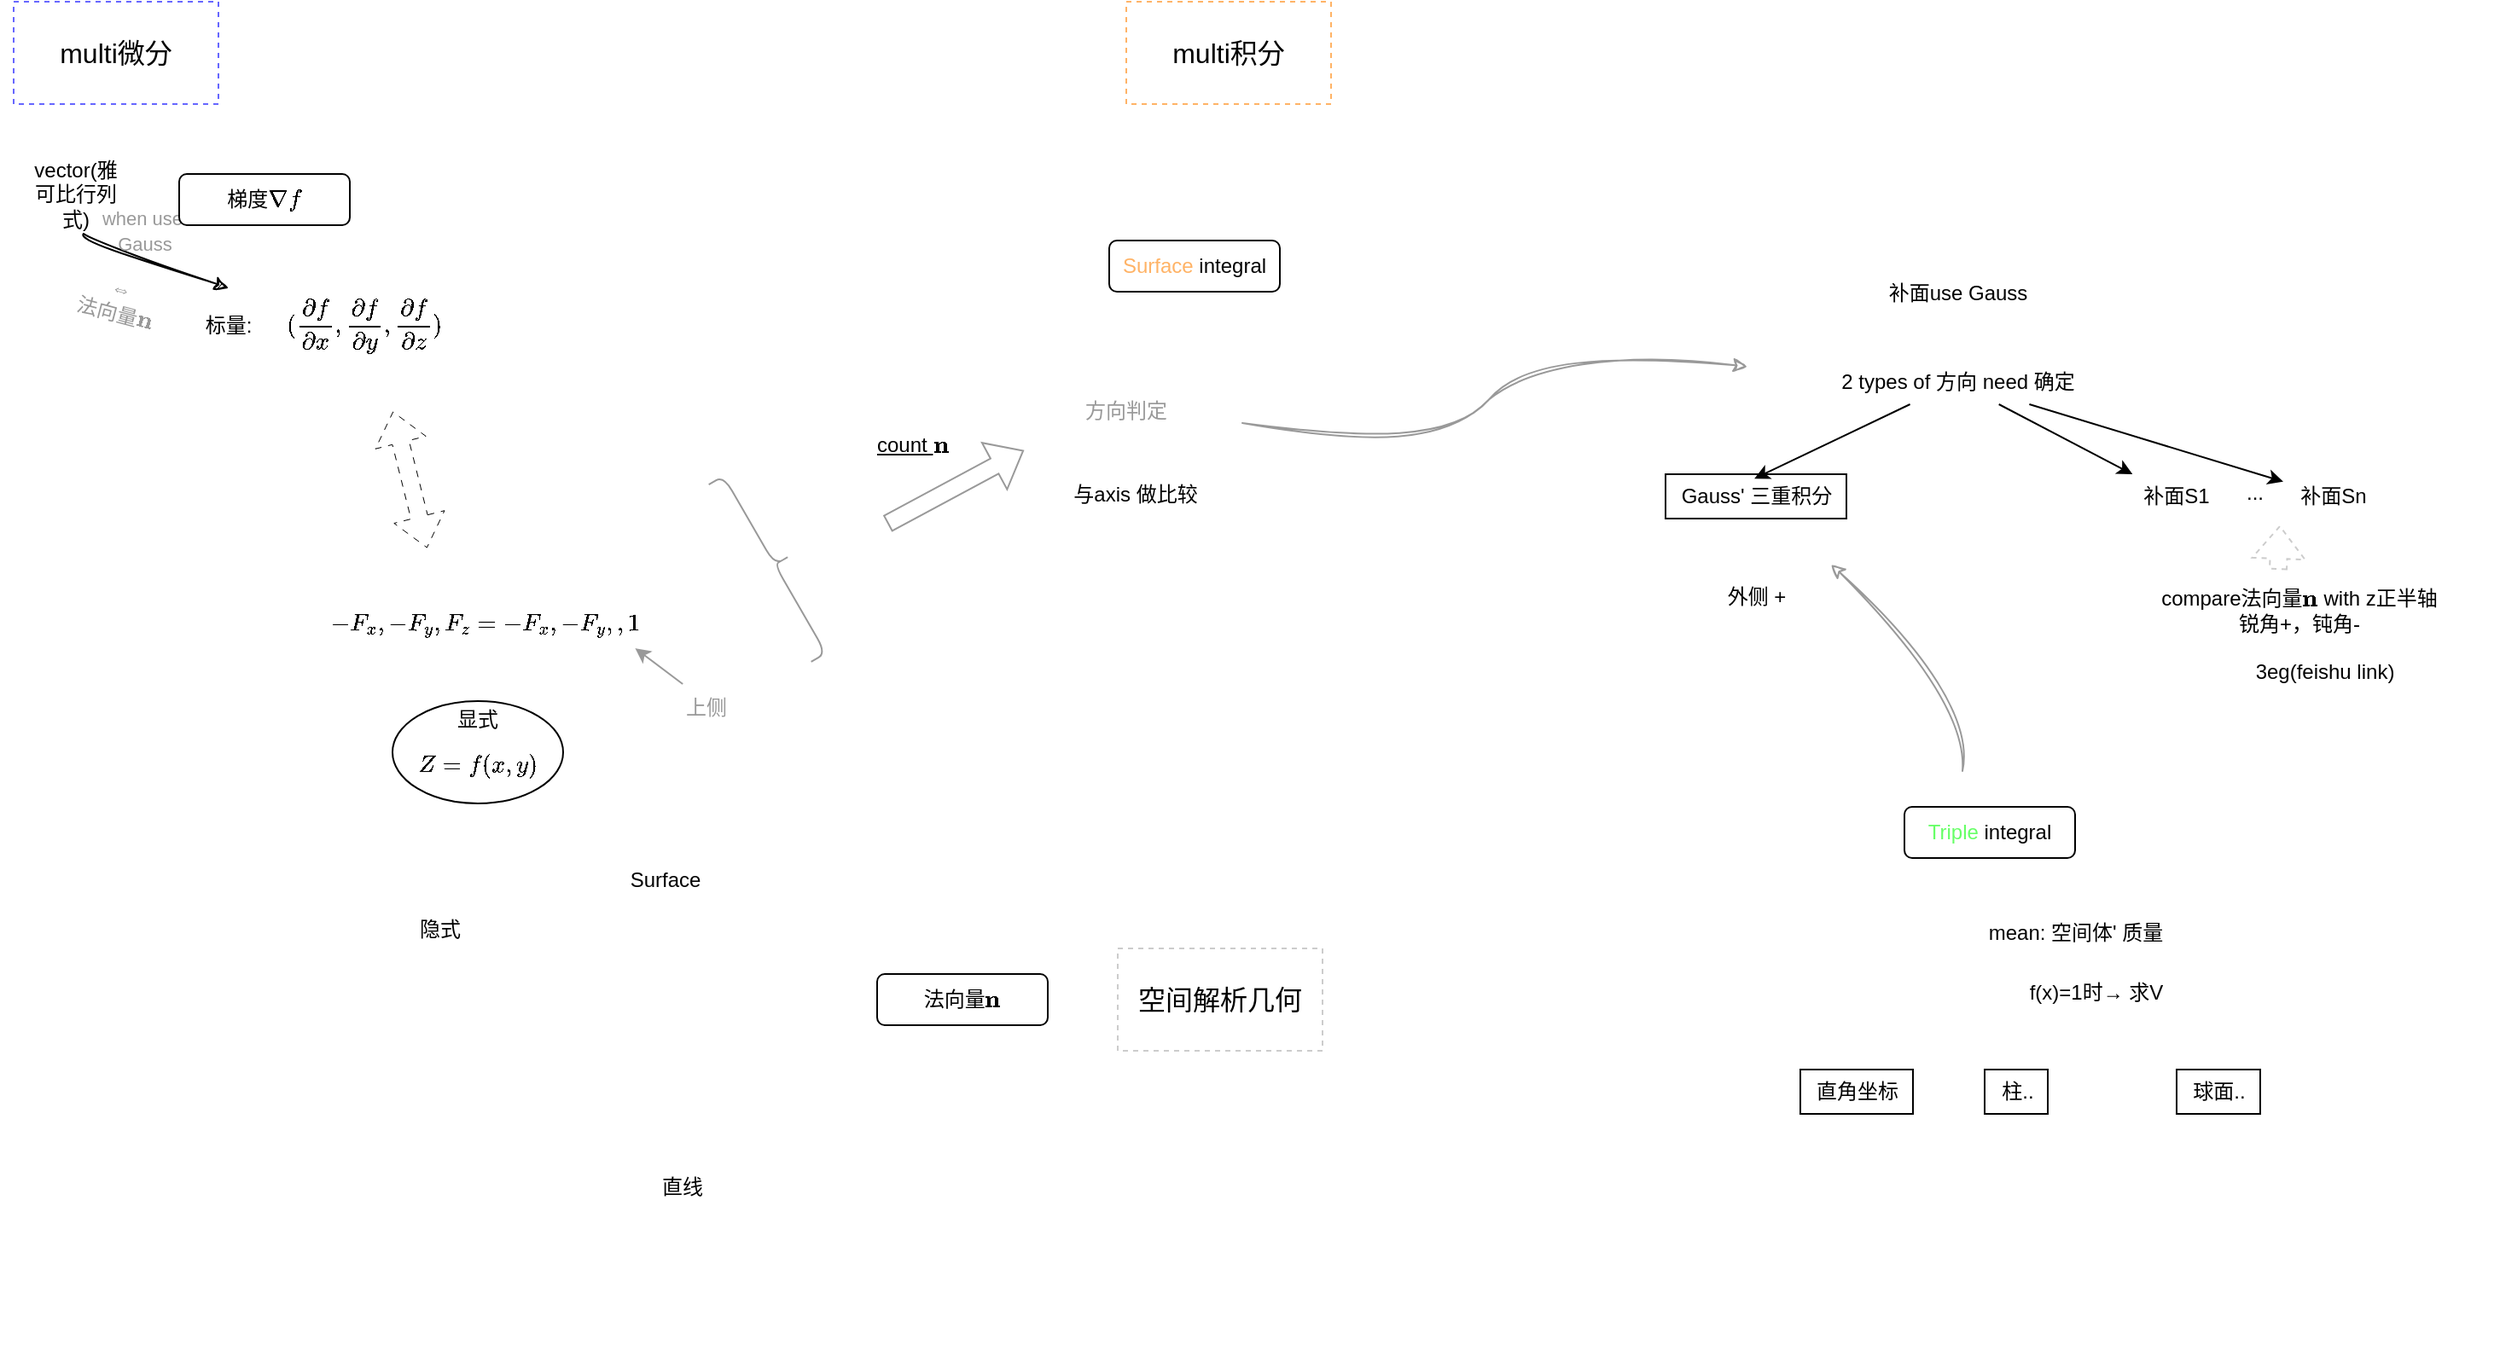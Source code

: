 <mxfile version="27.1.6" pages="4">
  <diagram name="第二类Surface integral" id="_FsjZId1IItgky6wcJSt">
    <mxGraphModel dx="928" dy="630" grid="0" gridSize="10" guides="1" tooltips="1" connect="1" arrows="1" fold="1" page="1" pageScale="1" pageWidth="5866" pageHeight="7866" math="1" shadow="0">
      <root>
        <mxCell id="0" />
        <mxCell id="1" parent="0" />
        <mxCell id="UpazrJVpiqtKpTAvuoWl-1" value="multi微分" style="rounded=0;whiteSpace=wrap;html=1;fontSize=16;dashed=1;strokeColor=#6666FF;" parent="1" vertex="1">
          <mxGeometry x="143" y="139" width="120" height="60" as="geometry" />
        </mxCell>
        <mxCell id="UpazrJVpiqtKpTAvuoWl-2" value="multi积分" style="rounded=0;whiteSpace=wrap;html=1;fontSize=16;dashed=1;strokeColor=#FFB366;" parent="1" vertex="1">
          <mxGeometry x="795" y="139" width="120" height="60" as="geometry" />
        </mxCell>
        <mxCell id="UpazrJVpiqtKpTAvuoWl-3" value="空间解析几何" style="rounded=0;whiteSpace=wrap;html=1;fontSize=16;dashed=1;strokeColor=#CCCCCC;" parent="1" vertex="1">
          <mxGeometry x="790" y="694" width="120" height="60" as="geometry" />
        </mxCell>
        <mxCell id="UpazrJVpiqtKpTAvuoWl-6" value="法向量\(\mathbf n\)" style="rounded=1;whiteSpace=wrap;html=1;" parent="1" vertex="1">
          <mxGeometry x="649" y="709" width="100" height="30" as="geometry" />
        </mxCell>
        <mxCell id="UpazrJVpiqtKpTAvuoWl-8" value="&lt;font style=&quot;color: rgb(255, 179, 102);&quot;&gt;Surface &lt;/font&gt;integral" style="rounded=1;whiteSpace=wrap;html=1;" parent="1" vertex="1">
          <mxGeometry x="785" y="279" width="100" height="30" as="geometry" />
        </mxCell>
        <mxCell id="UpazrJVpiqtKpTAvuoWl-9" value="方向判定" style="rounded=0;whiteSpace=wrap;html=1;strokeColor=none;fontColor=#999999;" parent="1" vertex="1">
          <mxGeometry x="735" y="349" width="120" height="60" as="geometry" />
        </mxCell>
        <mxCell id="UpazrJVpiqtKpTAvuoWl-22" value="" style="shape=flexArrow;endArrow=classic;startArrow=classic;html=1;rounded=0;fontColor=#999999;dashed=1;dashPattern=8 8;strokeWidth=0.5;" parent="1" edge="1">
          <mxGeometry width="100" height="100" relative="1" as="geometry">
            <mxPoint x="385" y="459" as="sourcePoint" />
            <mxPoint x="365" y="379" as="targetPoint" />
            <Array as="points" />
          </mxGeometry>
        </mxCell>
        <mxCell id="UpazrJVpiqtKpTAvuoWl-27" value="" style="group;collapsible=1;" parent="1" vertex="1" connectable="0">
          <mxGeometry x="135" y="228" width="274" height="134" as="geometry">
            <mxRectangle x="135" y="228" width="50" height="44" as="alternateBounds" />
          </mxGeometry>
        </mxCell>
        <mxCell id="UpazrJVpiqtKpTAvuoWl-7" value="$$(\frac{\partial f}{\partial x},\frac{\partial f}{\partial y},\frac{\partial f}{\partial z})$$" style="rounded=0;whiteSpace=wrap;html=1;strokeColor=none;" parent="UpazrJVpiqtKpTAvuoWl-27" vertex="1">
          <mxGeometry x="154" y="71" width="120" height="60" as="geometry" />
        </mxCell>
        <mxCell id="UpazrJVpiqtKpTAvuoWl-24" value="标量:" style="rounded=0;whiteSpace=wrap;html=1;strokeColor=none;" parent="UpazrJVpiqtKpTAvuoWl-27" vertex="1">
          <mxGeometry x="105" y="79" width="58" height="44" as="geometry" />
        </mxCell>
        <mxCell id="UpazrJVpiqtKpTAvuoWl-26" value="vector(雅可比行列式)" style="rounded=0;whiteSpace=wrap;html=1;strokeColor=none;" parent="UpazrJVpiqtKpTAvuoWl-27" vertex="1">
          <mxGeometry x="17" y="3" width="55" height="42" as="geometry" />
        </mxCell>
        <mxCell id="3-S6T4E1Im44KUQnPD40-1" value="" style="curved=1;endArrow=classic;html=1;rounded=0;sketch=1;curveFitting=1;jiggle=2;entryX=0.5;entryY=0;entryDx=0;entryDy=0;" parent="UpazrJVpiqtKpTAvuoWl-27" target="UpazrJVpiqtKpTAvuoWl-24" edge="1">
          <mxGeometry width="50" height="50" relative="1" as="geometry">
            <mxPoint x="49" y="47" as="sourcePoint" />
            <mxPoint x="105" y="29" as="targetPoint" />
          </mxGeometry>
        </mxCell>
        <mxCell id="3-S6T4E1Im44KUQnPD40-2" value="&lt;font style=&quot;color: rgb(153, 153, 153); font-size: 11px;&quot;&gt;when use&lt;/font&gt;&lt;div&gt;&lt;font style=&quot;color: rgb(153, 153, 153); font-size: 11px;&quot;&gt;&amp;nbsp;Gauss&lt;/font&gt;&lt;/div&gt;" style="text;html=1;align=center;verticalAlign=middle;resizable=0;points=[];autosize=1;strokeColor=none;fillColor=none;" parent="UpazrJVpiqtKpTAvuoWl-27" vertex="1">
          <mxGeometry x="50" y="24" width="65" height="41" as="geometry" />
        </mxCell>
        <mxCell id="3-S6T4E1Im44KUQnPD40-3" value="&lt;font style=&quot;color: rgb(153, 153, 153);&quot;&gt;⇔&lt;/font&gt;&lt;div&gt;&lt;font style=&quot;color: rgb(153, 153, 153);&quot;&gt;法向量\(\mathbf n\)&lt;/font&gt;&lt;/div&gt;" style="text;html=1;align=center;verticalAlign=middle;resizable=0;points=[];autosize=1;strokeColor=none;fillColor=none;rotation=15;" parent="UpazrJVpiqtKpTAvuoWl-27" vertex="1">
          <mxGeometry x="9" y="65" width="119" height="41" as="geometry" />
        </mxCell>
        <mxCell id="UpazrJVpiqtKpTAvuoWl-5" value="梯度\(\nabla f\)" style="rounded=1;whiteSpace=wrap;html=1;" parent="1" vertex="1">
          <mxGeometry x="240" y="240" width="100" height="30" as="geometry" />
        </mxCell>
        <mxCell id="UpazrJVpiqtKpTAvuoWl-28" value="" style="group;collapsible=1;" parent="1" vertex="1" connectable="0">
          <mxGeometry x="310" y="489" width="291" height="440" as="geometry">
            <mxRectangle x="310" y="489" width="50" height="44" as="alternateBounds" />
          </mxGeometry>
        </mxCell>
        <mxCell id="UpazrJVpiqtKpTAvuoWl-10" value="Surface" style="rounded=0;whiteSpace=wrap;html=1;strokeColor=none;" parent="UpazrJVpiqtKpTAvuoWl-28" vertex="1">
          <mxGeometry x="155" y="150" width="120" height="30" as="geometry" />
        </mxCell>
        <mxCell id="UpazrJVpiqtKpTAvuoWl-11" value="直线" style="rounded=0;whiteSpace=wrap;html=1;strokeColor=none;" parent="UpazrJVpiqtKpTAvuoWl-28" vertex="1">
          <mxGeometry x="165" y="330" width="120" height="30" as="geometry" />
        </mxCell>
        <mxCell id="UpazrJVpiqtKpTAvuoWl-15" value="显式$$Z=f(x,y)$$" style="ellipse;whiteSpace=wrap;html=1;" parent="UpazrJVpiqtKpTAvuoWl-28" vertex="1">
          <mxGeometry x="55" y="60" width="100" height="60" as="geometry" />
        </mxCell>
        <mxCell id="UpazrJVpiqtKpTAvuoWl-18" value="$$-F_x,-F_y,F_z=-F_x,-F_y,,1$$" style="rounded=0;whiteSpace=wrap;html=1;strokeColor=none;" parent="UpazrJVpiqtKpTAvuoWl-28" vertex="1">
          <mxGeometry x="15" width="190" height="30" as="geometry" />
        </mxCell>
        <mxCell id="UpazrJVpiqtKpTAvuoWl-20" style="rounded=0;orthogonalLoop=1;jettySize=auto;html=1;entryX=0.959;entryY=0.967;entryDx=0;entryDy=0;entryPerimeter=0;strokeColor=#999999;" parent="UpazrJVpiqtKpTAvuoWl-28" source="UpazrJVpiqtKpTAvuoWl-19" target="UpazrJVpiqtKpTAvuoWl-18" edge="1">
          <mxGeometry relative="1" as="geometry">
            <mxPoint x="205" y="30" as="targetPoint" />
          </mxGeometry>
        </mxCell>
        <mxCell id="UpazrJVpiqtKpTAvuoWl-19" value="上侧" style="text;whiteSpace=wrap;html=1;fontColor=#999999;" parent="UpazrJVpiqtKpTAvuoWl-28" vertex="1">
          <mxGeometry x="225" y="50" width="40" height="30" as="geometry" />
        </mxCell>
        <mxCell id="UpazrJVpiqtKpTAvuoWl-29" value="" style="group;collapsible=1;" parent="UpazrJVpiqtKpTAvuoWl-28" vertex="1" connectable="0" collapsed="1">
          <mxGeometry x="165" y="370" width="50" height="44" as="geometry">
            <mxRectangle x="165" y="370" width="126" height="70" as="alternateBounds" />
          </mxGeometry>
        </mxCell>
        <mxCell id="UpazrJVpiqtKpTAvuoWl-12" value="$$Ax+By+Cz+D=0$$" style="rounded=0;whiteSpace=wrap;html=1;strokeColor=none;" parent="UpazrJVpiqtKpTAvuoWl-29" vertex="1">
          <mxGeometry x="-5" y="42" width="131" height="26" as="geometry" />
        </mxCell>
        <mxCell id="UpazrJVpiqtKpTAvuoWl-13" value="$$(A,B,C)$$" style="rounded=0;whiteSpace=wrap;html=1;strokeColor=none;" parent="UpazrJVpiqtKpTAvuoWl-29" vertex="1">
          <mxGeometry x="18" y="2" width="84" height="26" as="geometry" />
        </mxCell>
        <mxCell id="UpazrJVpiqtKpTAvuoWl-30" value="" style="group;collapsible=1;" parent="UpazrJVpiqtKpTAvuoWl-28" vertex="1" connectable="0" collapsed="1">
          <mxGeometry y="210" width="50" height="44" as="geometry">
            <mxRectangle y="210" width="190" height="70" as="alternateBounds" />
          </mxGeometry>
        </mxCell>
        <mxCell id="UpazrJVpiqtKpTAvuoWl-16" value="$$f(x,y,z)=0$$" style="ellipse;whiteSpace=wrap;html=1;strokeColor=none;" parent="UpazrJVpiqtKpTAvuoWl-30" vertex="1">
          <mxGeometry x="35" width="120" height="30" as="geometry" />
        </mxCell>
        <mxCell id="UpazrJVpiqtKpTAvuoWl-23" value="\(\nabla F=(\frac{\partial F}{\partial x},\frac{\partial F}{\partial y},\frac{\partial F}{\partial z})\)" style="rounded=0;whiteSpace=wrap;html=1;strokeColor=none;" parent="UpazrJVpiqtKpTAvuoWl-30" vertex="1">
          <mxGeometry y="40" width="190" height="30" as="geometry" />
        </mxCell>
        <mxCell id="UpazrJVpiqtKpTAvuoWl-31" value="隐式" style="text;whiteSpace=wrap;html=1;" parent="UpazrJVpiqtKpTAvuoWl-28" vertex="1">
          <mxGeometry x="69" y="180" width="52" height="36" as="geometry" />
        </mxCell>
        <mxCell id="UpazrJVpiqtKpTAvuoWl-33" value="" style="shape=flexArrow;endArrow=classic;html=1;rounded=0;strokeColor=#999999;" parent="1" edge="1">
          <mxGeometry width="50" height="50" relative="1" as="geometry">
            <mxPoint x="655" y="445" as="sourcePoint" />
            <mxPoint x="735" y="402" as="targetPoint" />
          </mxGeometry>
        </mxCell>
        <mxCell id="UpazrJVpiqtKpTAvuoWl-35" value="" style="shape=curlyBracket;whiteSpace=wrap;html=1;rounded=1;flipH=1;labelPosition=right;verticalLabelPosition=middle;align=left;verticalAlign=middle;rotation=-30;strokeColor=#999999;" parent="1" vertex="1">
          <mxGeometry x="579" y="409" width="20" height="120" as="geometry" />
        </mxCell>
        <mxCell id="UpazrJVpiqtKpTAvuoWl-36" value="count \(\mathbf n\)" style="text;whiteSpace=wrap;html=1;fontStyle=4" parent="1" vertex="1">
          <mxGeometry x="647" y="385" width="52" height="36" as="geometry" />
        </mxCell>
        <mxCell id="VAmmxpWrtjMy3Bp--fu1-1" value="补面use Gauss" style="text;html=1;align=center;verticalAlign=middle;resizable=0;points=[];autosize=1;strokeColor=none;fillColor=none;" parent="1" vertex="1">
          <mxGeometry x="1232" y="297" width="99" height="26" as="geometry" />
        </mxCell>
        <mxCell id="VAmmxpWrtjMy3Bp--fu1-7" style="rounded=0;orthogonalLoop=1;jettySize=auto;html=1;" parent="1" source="VAmmxpWrtjMy3Bp--fu1-2" target="VAmmxpWrtjMy3Bp--fu1-4" edge="1">
          <mxGeometry relative="1" as="geometry" />
        </mxCell>
        <mxCell id="VAmmxpWrtjMy3Bp--fu1-10" style="rounded=0;orthogonalLoop=1;jettySize=auto;html=1;" parent="1" source="VAmmxpWrtjMy3Bp--fu1-2" target="VAmmxpWrtjMy3Bp--fu1-9" edge="1">
          <mxGeometry relative="1" as="geometry" />
        </mxCell>
        <mxCell id="VAmmxpWrtjMy3Bp--fu1-2" value="2 types of 方向 need 确定" style="text;html=1;align=center;verticalAlign=middle;resizable=0;points=[];autosize=1;strokeColor=none;fillColor=none;" parent="1" vertex="1">
          <mxGeometry x="1204" y="349" width="155" height="26" as="geometry" />
        </mxCell>
        <mxCell id="VAmmxpWrtjMy3Bp--fu1-3" value="Gauss&#39; 三重积分" style="text;html=1;align=center;verticalAlign=middle;resizable=0;points=[];autosize=1;strokeColor=default;fillColor=none;" parent="1" vertex="1">
          <mxGeometry x="1111" y="416" width="106" height="26" as="geometry" />
        </mxCell>
        <mxCell id="VAmmxpWrtjMy3Bp--fu1-4" value="补面S1" style="text;html=1;align=center;verticalAlign=middle;resizable=0;points=[];autosize=1;strokeColor=none;fillColor=none;" parent="1" vertex="1">
          <mxGeometry x="1381" y="416" width="57" height="26" as="geometry" />
        </mxCell>
        <mxCell id="VAmmxpWrtjMy3Bp--fu1-5" value="外侧 +" style="text;html=1;align=center;verticalAlign=middle;resizable=0;points=[];autosize=1;strokeColor=none;fillColor=none;" parent="1" vertex="1">
          <mxGeometry x="1138" y="475" width="52" height="26" as="geometry" />
        </mxCell>
        <mxCell id="VAmmxpWrtjMy3Bp--fu1-6" style="rounded=0;orthogonalLoop=1;jettySize=auto;html=1;entryX=0.491;entryY=0.1;entryDx=0;entryDy=0;entryPerimeter=0;" parent="1" source="VAmmxpWrtjMy3Bp--fu1-2" target="VAmmxpWrtjMy3Bp--fu1-3" edge="1">
          <mxGeometry relative="1" as="geometry" />
        </mxCell>
        <mxCell id="VAmmxpWrtjMy3Bp--fu1-8" value="..." style="text;html=1;align=center;verticalAlign=middle;resizable=0;points=[];autosize=1;strokeColor=none;fillColor=none;" parent="1" vertex="1">
          <mxGeometry x="1442" y="414" width="28" height="26" as="geometry" />
        </mxCell>
        <mxCell id="VAmmxpWrtjMy3Bp--fu1-9" value="补面Sn" style="text;html=1;align=center;verticalAlign=middle;resizable=0;points=[];autosize=1;strokeColor=none;fillColor=none;" parent="1" vertex="1">
          <mxGeometry x="1473" y="416" width="57" height="26" as="geometry" />
        </mxCell>
        <mxCell id="VAmmxpWrtjMy3Bp--fu1-12" value="compare法向量\(\mathbf n\) with z正半轴&lt;div&gt;锐角+，钝角-&lt;/div&gt;" style="text;html=1;align=center;verticalAlign=middle;resizable=0;points=[];autosize=1;strokeColor=none;fillColor=none;" parent="1" vertex="1">
          <mxGeometry x="1364" y="475" width="235" height="41" as="geometry" />
        </mxCell>
        <mxCell id="VAmmxpWrtjMy3Bp--fu1-14" value="" style="shape=flexArrow;endArrow=classic;html=1;rounded=0;dashed=1;strokeColor=#CCCCCC;" parent="1" edge="1">
          <mxGeometry width="50" height="50" relative="1" as="geometry">
            <mxPoint x="1470" y="472" as="sourcePoint" />
            <mxPoint x="1471" y="446" as="targetPoint" />
          </mxGeometry>
        </mxCell>
        <mxCell id="VAmmxpWrtjMy3Bp--fu1-15" value="3eg(feishu link)" style="text;html=1;align=center;verticalAlign=middle;resizable=0;points=[];autosize=1;strokeColor=none;fillColor=none;" parent="1" vertex="1">
          <mxGeometry x="1447" y="519" width="99" height="26" as="geometry" />
        </mxCell>
        <mxCell id="VAmmxpWrtjMy3Bp--fu1-16" value="" style="curved=1;endArrow=none;html=1;rounded=0;startArrow=classic;startFill=0;sketch=1;curveFitting=1;jiggle=2;strokeColor=#999999;" parent="1" edge="1">
          <mxGeometry width="50" height="50" relative="1" as="geometry">
            <mxPoint x="1159" y="353" as="sourcePoint" />
            <mxPoint x="863" y="386" as="targetPoint" />
            <Array as="points">
              <mxPoint x="1042" y="339" />
              <mxPoint x="973" y="405.5" />
            </Array>
          </mxGeometry>
        </mxCell>
        <mxCell id="VAmmxpWrtjMy3Bp--fu1-17" value="与axis 做比较" style="text;html=1;align=center;verticalAlign=middle;resizable=0;points=[];autosize=1;strokeColor=none;fillColor=none;" parent="1" vertex="1">
          <mxGeometry x="754" y="415" width="91" height="26" as="geometry" />
        </mxCell>
        <mxCell id="s9biQ23Cp5i9yznljj8n-2" value="&lt;font style=&quot;color: rgb(102, 255, 102);&quot;&gt;Triple&lt;/font&gt;&lt;font style=&quot;color: rgb(255, 179, 102);&quot;&gt;&amp;nbsp;&lt;/font&gt;integral" style="rounded=1;whiteSpace=wrap;html=1;" parent="1" vertex="1">
          <mxGeometry x="1251" y="611" width="100" height="30" as="geometry" />
        </mxCell>
        <mxCell id="s9biQ23Cp5i9yznljj8n-3" value="" style="curved=1;endArrow=none;html=1;rounded=0;startArrow=classic;startFill=0;sketch=1;curveFitting=1;jiggle=2;strokeColor=#999999;" parent="1" edge="1">
          <mxGeometry width="50" height="50" relative="1" as="geometry">
            <mxPoint x="1208" y="469" as="sourcePoint" />
            <mxPoint x="1285" y="590" as="targetPoint" />
            <Array as="points">
              <mxPoint x="1291" y="542" />
            </Array>
          </mxGeometry>
        </mxCell>
        <mxCell id="s9biQ23Cp5i9yznljj8n-4" value="mean: 空间体&#39; 质量" style="text;html=1;align=center;verticalAlign=middle;resizable=0;points=[];autosize=1;strokeColor=none;fillColor=none;" parent="1" vertex="1">
          <mxGeometry x="1291" y="672" width="120" height="26" as="geometry" />
        </mxCell>
        <mxCell id="s9biQ23Cp5i9yznljj8n-5" value="f(x)=1时→ 求V" style="text;html=1;align=center;verticalAlign=middle;resizable=0;points=[];autosize=1;strokeColor=none;fillColor=none;" parent="1" vertex="1">
          <mxGeometry x="1315" y="707" width="96" height="26" as="geometry" />
        </mxCell>
        <mxCell id="oHLNcMNpPwn93DTQa0tJ-5" value="" style="group;collapsible=1;" vertex="1" connectable="0" parent="1">
          <mxGeometry x="1171" y="765" width="288.5" height="26" as="geometry">
            <mxRectangle x="1171" y="765" width="50" height="44" as="alternateBounds" />
          </mxGeometry>
        </mxCell>
        <mxCell id="oHLNcMNpPwn93DTQa0tJ-2" value="直角坐标" style="text;html=1;align=center;verticalAlign=middle;resizable=0;points=[];autosize=1;strokeColor=default;fillColor=none;" vertex="1" parent="oHLNcMNpPwn93DTQa0tJ-5">
          <mxGeometry x="19" width="66" height="26" as="geometry" />
        </mxCell>
        <mxCell id="oHLNcMNpPwn93DTQa0tJ-3" value="柱.." style="text;html=1;align=center;verticalAlign=middle;resizable=0;points=[];autosize=1;strokeColor=default;fillColor=none;" vertex="1" parent="oHLNcMNpPwn93DTQa0tJ-5">
          <mxGeometry x="127" width="37" height="26" as="geometry" />
        </mxCell>
        <mxCell id="oHLNcMNpPwn93DTQa0tJ-4" value="球面.." style="text;html=1;align=center;verticalAlign=middle;resizable=0;points=[];autosize=1;strokeColor=default;fillColor=none;" vertex="1" parent="oHLNcMNpPwn93DTQa0tJ-5">
          <mxGeometry x="239.5" width="49" height="26" as="geometry" />
        </mxCell>
      </root>
    </mxGraphModel>
  </diagram>
  <diagram id="UpTl_8wOACQzo3ZLzCu0" name="notice">
    <mxGraphModel grid="0" page="1" gridSize="10" guides="1" tooltips="1" connect="1" arrows="1" fold="1" pageScale="1" pageWidth="5866" pageHeight="7866" math="1" shadow="0">
      <root>
        <mxCell id="0" />
        <mxCell id="1" parent="0" />
        <mxCell id="gTEx3YtkmsszpdgZSlS9-3" value="NOTICE:" style="text;whiteSpace=wrap;html=1;" vertex="1" parent="1">
          <mxGeometry x="22" y="70" width="77" height="36" as="geometry" />
        </mxCell>
        <mxCell id="gTEx3YtkmsszpdgZSlS9-4" value="" style="group;collapsible=1;" vertex="1" connectable="0" parent="1">
          <mxGeometry x="71" y="117" width="701" height="234" as="geometry">
            <mxRectangle x="50" y="113" width="50" height="44" as="alternateBounds" />
          </mxGeometry>
        </mxCell>
        <mxCell id="gTEx3YtkmsszpdgZSlS9-1" value="&lt;div&gt;Gauss不是用于 Vector Field中对坐标的积分吗, 其中的梯度表示雅可比行列式, 此时 use标量 法向量的 计算方法仍然成立吗?&lt;br&gt;&lt;br&gt;↑&lt;br&gt;&lt;br&gt;Gauss要求曲面&#39;外法向量&lt;/div&gt;&lt;div&gt;&lt;ul&gt;&lt;li&gt;计算与标量场梯度法 完全兼容&lt;/li&gt;&lt;li&gt;仅用于确定曲面方向&lt;/li&gt;&lt;ul&gt;&lt;li&gt;散度 ∇⋅F 的计算独立于法向量&lt;/li&gt;&lt;/ul&gt;&lt;/ul&gt;&lt;/div&gt;" style="text;whiteSpace=wrap;html=1;" vertex="1" parent="gTEx3YtkmsszpdgZSlS9-4">
          <mxGeometry x="29" y="59.08" width="559" height="174.92" as="geometry" />
        </mxCell>
        <mxCell id="gTEx3YtkmsszpdgZSlS9-2" value="&lt;br&gt;&lt;div&gt;补面Gauss时&lt;/div&gt;&lt;div style=&quot;&quot;&gt;法向量⇔标量场计算&lt;/div&gt;" style="text;html=1;align=left;verticalAlign=middle;resizable=0;points=[];autosize=1;strokeColor=none;fillColor=none;" vertex="1" parent="gTEx3YtkmsszpdgZSlS9-4">
          <mxGeometry width="126" height="55" as="geometry" />
        </mxCell>
      </root>
    </mxGraphModel>
  </diagram>
  <diagram id="mjRPwjqkQ3hsiMw0DQDC" name="梯度、法向量、散度、旋度的计算表达式与区别">
    <mxGraphModel dx="9908" dy="1287" grid="0" gridSize="10" guides="1" tooltips="1" connect="1" arrows="1" fold="1" page="1" pageScale="1" pageWidth="7866" pageHeight="7866" math="1" shadow="0">
      <root>
        <mxCell id="0" />
        <mxCell id="1" parent="0" />
        <mxCell id="CTJ0CWzM8uyhNdI-I7Cb-1" value="法向量\(\mathbf n\)" style="rounded=1;whiteSpace=wrap;html=1;" vertex="1" parent="1">
          <mxGeometry x="469.5" y="213.5" width="100" height="30" as="geometry" />
        </mxCell>
        <mxCell id="CTJ0CWzM8uyhNdI-I7Cb-2" value="梯度\(\nabla f\)" style="rounded=1;whiteSpace=wrap;html=1;" vertex="1" parent="1">
          <mxGeometry x="155.5" y="213.5" width="100" height="30" as="geometry" />
        </mxCell>
        <mxCell id="CTJ0CWzM8uyhNdI-I7Cb-3" value="散度\(\nabla \cdot \mathbf F \)" style="rounded=1;whiteSpace=wrap;html=1;strokeColor=default;dashed=1;dashPattern=8 8;" vertex="1" parent="1">
          <mxGeometry x="793.5" y="214" width="100" height="30" as="geometry" />
        </mxCell>
        <mxCell id="CTJ0CWzM8uyhNdI-I7Cb-4" value="$$\nabla f$$" style="text;html=1;align=center;verticalAlign=middle;resizable=0;points=[];autosize=1;strokeColor=none;fillColor=none;" vertex="1" parent="1">
          <mxGeometry x="160" y="292" width="84" height="26" as="geometry" />
        </mxCell>
        <mxCell id="CTJ0CWzM8uyhNdI-I7Cb-5" value="$$\nabla F$$" style="text;html=1;align=center;verticalAlign=middle;resizable=0;points=[];autosize=1;strokeColor=none;fillColor=none;" vertex="1" parent="1">
          <mxGeometry x="475.5" y="299.5" width="88" height="26" as="geometry" />
        </mxCell>
        <mxCell id="CTJ0CWzM8uyhNdI-I7Cb-7" value="" style="endArrow=none;dashed=1;html=1;dashPattern=1 3;strokeWidth=2;rounded=0;strokeColor=#CCCCCC;" edge="1" parent="1">
          <mxGeometry width="50" height="50" relative="1" as="geometry">
            <mxPoint x="697" y="544" as="sourcePoint" />
            <mxPoint x="697" y="213" as="targetPoint" />
          </mxGeometry>
        </mxCell>
        <mxCell id="CTJ0CWzM8uyhNdI-I7Cb-8" value="$$(\frac{\partial f}{\partial x},\frac{\partial f}{\partial y},\frac{\partial f}{\partial z})$$" style="text;html=1;align=center;verticalAlign=middle;resizable=0;points=[];autosize=1;strokeColor=none;fillColor=none;" vertex="1" parent="1">
          <mxGeometry x="-15" y="363" width="441" height="26" as="geometry" />
        </mxCell>
        <mxCell id="CTJ0CWzM8uyhNdI-I7Cb-9" value="$$(\frac{\partial F}{\partial x},\frac{\partial F}{\partial y},\frac{\partial F}{\partial z})$$" style="text;html=1;align=center;verticalAlign=middle;resizable=0;points=[];autosize=1;strokeColor=none;fillColor=none;" vertex="1" parent="1">
          <mxGeometry x="293" y="370.5" width="453" height="26" as="geometry" />
        </mxCell>
        <mxCell id="CTJ0CWzM8uyhNdI-I7Cb-12" value="" style="endArrow=none;dashed=1;html=1;dashPattern=1 3;strokeWidth=2;rounded=0;strokeColor=#CCCCCC;" edge="1" parent="1">
          <mxGeometry width="50" height="50" relative="1" as="geometry">
            <mxPoint x="1022" y="542" as="sourcePoint" />
            <mxPoint x="1022" y="211" as="targetPoint" />
          </mxGeometry>
        </mxCell>
        <mxCell id="CTJ0CWzM8uyhNdI-I7Cb-13" value="" style="group;collapsible=1;" vertex="1" connectable="0" parent="1" collapsed="1">
          <mxGeometry x="598" y="297" width="50" height="44" as="geometry">
            <mxRectangle x="598" y="297" width="491" height="228" as="alternateBounds" />
          </mxGeometry>
        </mxCell>
        <mxCell id="CTJ0CWzM8uyhNdI-I7Cb-6" value="\(\nabla \cdot F \)" style="text;whiteSpace=wrap;html=1;" vertex="1" parent="CTJ0CWzM8uyhNdI-I7Cb-13">
          <mxGeometry x="207" width="109" height="26" as="geometry" />
        </mxCell>
        <mxCell id="CTJ0CWzM8uyhNdI-I7Cb-10" value="$$\frac{\partial F_x}{\partial x}+\frac{\partial F_y}{\partial y}+\frac{\partial F_z}{\partial z}$$" style="text;html=1;align=center;verticalAlign=middle;resizable=0;points=[];autosize=1;strokeColor=none;fillColor=none;" vertex="1" parent="CTJ0CWzM8uyhNdI-I7Cb-13">
          <mxGeometry y="71" width="491" height="26" as="geometry" />
        </mxCell>
        <mxCell id="CTJ0CWzM8uyhNdI-I7Cb-14" value="旋度\(\nabla \times \mathbf F\)" style="rounded=1;whiteSpace=wrap;html=1;" vertex="1" parent="1">
          <mxGeometry x="1170" y="214" width="100" height="30" as="geometry" />
        </mxCell>
        <mxCell id="CTJ0CWzM8uyhNdI-I7Cb-15" value="$$\nabla \times \mathbf F$$" style="text;html=1;align=center;verticalAlign=middle;resizable=0;points=[];autosize=1;strokeColor=none;fillColor=none;" vertex="1" parent="1">
          <mxGeometry x="1136.5" y="299.5" width="167" height="26" as="geometry" />
        </mxCell>
        <mxCell id="CTJ0CWzM8uyhNdI-I7Cb-16" value="&lt;font style=&quot;color: rgb(153, 153, 153);&quot;&gt;行列式&#39;value计算 is Scalar&lt;/font&gt;" style="text;html=1;align=center;verticalAlign=middle;resizable=0;points=[];autosize=1;strokeColor=none;fillColor=none;" vertex="1" parent="1">
          <mxGeometry x="1148" y="647" width="158" height="26" as="geometry" />
        </mxCell>
        <mxCell id="CTJ0CWzM8uyhNdI-I7Cb-17" value="&lt;ul&gt;&lt;li&gt;&lt;font style=&quot;color: rgb(153, 153, 153);&quot;&gt;import \(\mathbf {i,j,k}\),进行向量运算&lt;/font&gt;&lt;/li&gt;&lt;/ul&gt;" style="text;html=1;align=center;verticalAlign=middle;resizable=0;points=[];autosize=1;strokeColor=none;fillColor=none;" vertex="1" parent="1">
          <mxGeometry x="1127" y="673" width="254" height="50" as="geometry" />
        </mxCell>
        <mxCell id="CTJ0CWzM8uyhNdI-I7Cb-20" value="$$&lt;br&gt;\begin{vmatrix} &lt;br&gt;&lt;br&gt;\mathbf{i} &amp;amp; \mathbf{j} &amp;amp; \mathbf{k} \\&lt;br&gt;&lt;br&gt;\frac{\partial}{\partial x} &amp;amp; \frac{\partial}{\partial y} &amp;amp; \frac{\partial}{\partial z} \\&lt;br&gt;&lt;br&gt;F_x &amp;amp; F_y &amp;amp; F_z&lt;br&gt;\end{vmatrix}&lt;br&gt;$$" style="text;whiteSpace=wrap;html=1;" vertex="1" parent="1">
          <mxGeometry x="1170" y="363" width="429" height="134" as="geometry" />
        </mxCell>
        <mxCell id="CTJ0CWzM8uyhNdI-I7Cb-21" value="$$ \left( \frac{\partial F_z}{\partial y} - \frac{\partial F_y}{\partial z} \right) \mathbf{i} - \left( \frac{\partial F_z}{\partial x} - \frac{\partial F_x}{\partial z} \right) \mathbf{j} + \left( \frac{\partial F_y}{\partial x} - \frac{\partial F_x}{\partial y} \right) \mathbf{k}&lt;br&gt;  $$" style="text;whiteSpace=wrap;html=1;fontColor=#999999;fontSize=10;" vertex="1" parent="1">
          <mxGeometry x="1085" y="459" width="550" height="80" as="geometry" />
        </mxCell>
        <mxCell id="CTJ0CWzM8uyhNdI-I7Cb-22" value="$$\left( \frac{\partial F_z}{\partial y} - \frac{\partial F_y}{\partial z}, -(\frac{\partial F_z}{\partial x}-\frac{\partial F_x}{\partial z} ), \frac{\partial F_y}{\partial x} - \frac{\partial F_x}{\partial y} \right)$$" style="text;whiteSpace=wrap;html=1;fontSize=10;fontColor=#999999;" vertex="1" parent="1">
          <mxGeometry x="1109.5" y="520" width="550" height="65" as="geometry" />
        </mxCell>
        <mxCell id="CTJ0CWzM8uyhNdI-I7Cb-23" value="标量场 \( f \)" style="text;whiteSpace=wrap;html=1;fontColor=#999999;" vertex="1" parent="1">
          <mxGeometry x="165" y="585" width="92" height="36" as="geometry" />
        </mxCell>
        <mxCell id="CTJ0CWzM8uyhNdI-I7Cb-24" value="曲面/曲线" style="text;whiteSpace=wrap;html=1;fontColor=#999999;" vertex="1" parent="1">
          <mxGeometry x="484.5" y="592" width="79" height="36" as="geometry" />
        </mxCell>
        <mxCell id="CTJ0CWzM8uyhNdI-I7Cb-25" value="向量场 \( \mathbf{F} \)" style="text;whiteSpace=wrap;html=1;fontColor=#999999;" vertex="1" parent="1">
          <mxGeometry x="809" y="592" width="144" height="36" as="geometry" />
        </mxCell>
        <mxCell id="CTJ0CWzM8uyhNdI-I7Cb-26" value="向量场 \( \mathbf{F} \)" style="text;whiteSpace=wrap;html=1;fontColor=#999999;" vertex="1" parent="1">
          <mxGeometry x="1196" y="592" width="144" height="36" as="geometry" />
        </mxCell>
        <mxCell id="CTJ0CWzM8uyhNdI-I7Cb-28" value="" style="shape=curlyBracket;whiteSpace=wrap;html=1;rounded=1;labelPosition=left;verticalLabelPosition=middle;align=right;verticalAlign=middle;rotation=-90;fontColor=#CCCCCC;strokeColor=#CCCCCC;" vertex="1" parent="1">
          <mxGeometry x="578.5" y="325.5" width="20" height="851" as="geometry" />
        </mxCell>
        <mxCell id="CTJ0CWzM8uyhNdI-I7Cb-29" value="\(\frac{\partial f}{\partial x}\)&amp;nbsp; &amp;nbsp;\(\frac{\partial F}{\partial x}\)&amp;nbsp; \(\frac{\partial F_x}{\partial x}\)&lt;div&gt;&lt;font style=&quot;color: rgb(153, 153, 153);&quot;&gt;&lt;br&gt;&lt;/font&gt;&lt;/div&gt;&lt;div&gt;&lt;font style=&quot;color: rgb(153, 153, 153);&quot;&gt;均mean求偏导&lt;/font&gt;&lt;/div&gt;" style="text;html=1;align=center;verticalAlign=middle;resizable=0;points=[];autosize=1;strokeColor=none;fillColor=none;" vertex="1" parent="1">
          <mxGeometry x="352" y="796" width="481" height="55" as="geometry" />
        </mxCell>
        <mxCell id="CTJ0CWzM8uyhNdI-I7Cb-11" value="&lt;font style=&quot;color: rgb(153, 153, 153);&quot;&gt;scalar&lt;/font&gt;" style="text;html=1;align=center;verticalAlign=middle;resizable=0;points=[];autosize=1;strokeColor=none;fillColor=none;fontSize=14;" vertex="1" parent="1">
          <mxGeometry x="807" y="538.5" width="55" height="29" as="geometry" />
        </mxCell>
        <mxCell id="CTJ0CWzM8uyhNdI-I7Cb-30" value="" style="shape=flexArrow;endArrow=classic;html=1;rounded=0;fontColor=#CCCCCC;strokeColor=#CCCCCC;" edge="1" parent="1">
          <mxGeometry width="50" height="50" relative="1" as="geometry">
            <mxPoint x="1449" y="846" as="sourcePoint" />
            <mxPoint x="1365" y="777" as="targetPoint" />
          </mxGeometry>
        </mxCell>
        <mxCell id="CTJ0CWzM8uyhNdI-I7Cb-33" value="&lt;font style=&quot;color: rgb(153, 153, 153);&quot;&gt;Vector Foeld&lt;/font&gt;" style="edgeLabel;html=1;align=center;verticalAlign=middle;resizable=0;points=[];" vertex="1" connectable="0" parent="CTJ0CWzM8uyhNdI-I7Cb-30">
          <mxGeometry x="-0.088" y="1" relative="1" as="geometry">
            <mxPoint as="offset" />
          </mxGeometry>
        </mxCell>
        <mxCell id="CTJ0CWzM8uyhNdI-I7Cb-34" value="" style="group;collapsible=1;" vertex="1" connectable="0" parent="1" collapsed="1">
          <mxGeometry x="1470" y="847" width="50" height="44" as="geometry">
            <mxRectangle x="1470" y="847" width="309" height="122" as="alternateBounds" />
          </mxGeometry>
        </mxCell>
        <mxCell id="CTJ0CWzM8uyhNdI-I7Cb-31" value="\( \mathbf{F} = (F_x, F_y, F_z) \)" style="text;whiteSpace=wrap;html=1;" vertex="1" parent="CTJ0CWzM8uyhNdI-I7Cb-34">
          <mxGeometry x="24" y="5" width="189" height="26" as="geometry" />
        </mxCell>
        <mxCell id="CTJ0CWzM8uyhNdI-I7Cb-32" value="若 \( \mathbf{F} = (x^2, \sin y, e^z) \)，则： &#xa;$$ &#xa;F_x = x^2, \quad F_y = \sin y, \quad F_z = e^z. &#xa;$$" style="text;whiteSpace=wrap;html=1;" vertex="1" parent="CTJ0CWzM8uyhNdI-I7Cb-34">
          <mxGeometry x="49" y="42" width="266" height="70" as="geometry" />
        </mxCell>
      </root>
    </mxGraphModel>
  </diagram>
  <diagram id="t99wyIc1wKQiaS8usNne" name="Triple integral">
    <mxGraphModel dx="928" dy="630" grid="1" gridSize="10" guides="1" tooltips="1" connect="1" arrows="1" fold="1" page="1" pageScale="1" pageWidth="7866" pageHeight="7866" math="0" shadow="0">
      <root>
        <mxCell id="0" />
        <mxCell id="1" parent="0" />
        <mxCell id="p4yAx3zHzeMEb2a5td-4-1" value="&lt;font style=&quot;color: rgb(102, 255, 102);&quot;&gt;Triple&lt;/font&gt;&lt;font style=&quot;color: rgb(255, 179, 102);&quot;&gt;&amp;nbsp;&lt;/font&gt;integral" style="rounded=1;whiteSpace=wrap;html=1;" vertex="1" parent="1">
          <mxGeometry x="220" y="70" width="100" height="30" as="geometry" />
        </mxCell>
        <mxCell id="p4yAx3zHzeMEb2a5td-4-2" value="mean: 空间体&#39; 质量" style="text;html=1;align=center;verticalAlign=middle;resizable=0;points=[];autosize=1;strokeColor=none;fillColor=none;" vertex="1" parent="1">
          <mxGeometry x="260" y="131" width="120" height="26" as="geometry" />
        </mxCell>
        <mxCell id="p4yAx3zHzeMEb2a5td-4-3" value="f(x)=1时→ 求V" style="text;html=1;align=center;verticalAlign=middle;resizable=0;points=[];autosize=1;strokeColor=none;fillColor=none;" vertex="1" parent="1">
          <mxGeometry x="284" y="166" width="96" height="26" as="geometry" />
        </mxCell>
        <mxCell id="p4yAx3zHzeMEb2a5td-4-4" value="" style="group;collapsible=1;" vertex="1" connectable="0" parent="1">
          <mxGeometry x="110" y="230" width="690" height="28" as="geometry">
            <mxRectangle x="1171" y="765" width="50" height="44" as="alternateBounds" />
          </mxGeometry>
        </mxCell>
        <mxCell id="p4yAx3zHzeMEb2a5td-4-5" value="直角坐标" style="text;html=1;align=center;verticalAlign=middle;resizable=0;points=[];autosize=1;strokeColor=default;fillColor=none;" vertex="1" parent="p4yAx3zHzeMEb2a5td-4-4">
          <mxGeometry x="46.407" width="66" height="26" as="geometry" />
        </mxCell>
        <mxCell id="p4yAx3zHzeMEb2a5td-4-6" value="柱.." style="text;html=1;align=center;verticalAlign=middle;resizable=0;points=[];autosize=1;strokeColor=default;fillColor=none;" vertex="1" parent="p4yAx3zHzeMEb2a5td-4-4">
          <mxGeometry x="310.195" width="37" height="26" as="geometry" />
        </mxCell>
        <mxCell id="p4yAx3zHzeMEb2a5td-4-7" value="球面.." style="text;html=1;align=center;verticalAlign=middle;resizable=0;points=[];autosize=1;strokeColor=default;fillColor=none;" vertex="1" parent="p4yAx3zHzeMEb2a5td-4-4">
          <mxGeometry x="593.628" y="-2" width="50" height="30" as="geometry" />
        </mxCell>
        <mxCell id="p4yAx3zHzeMEb2a5td-4-8" value="极+z轴" style="text;html=1;align=center;verticalAlign=middle;resizable=0;points=[];autosize=1;strokeColor=none;fillColor=none;" vertex="1" parent="1">
          <mxGeometry x="410" y="290" width="60" height="30" as="geometry" />
        </mxCell>
      </root>
    </mxGraphModel>
  </diagram>
</mxfile>

